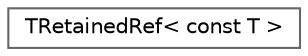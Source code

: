 digraph "Graphical Class Hierarchy"
{
 // INTERACTIVE_SVG=YES
 // LATEX_PDF_SIZE
  bgcolor="transparent";
  edge [fontname=Helvetica,fontsize=10,labelfontname=Helvetica,labelfontsize=10];
  node [fontname=Helvetica,fontsize=10,shape=box,height=0.2,width=0.4];
  rankdir="LR";
  Node0 [id="Node000000",label="TRetainedRef\< const T \>",height=0.2,width=0.4,color="grey40", fillcolor="white", style="filled",URL="$dc/d79/structTRetainedRef_3_01const_01T_01_4.html",tooltip=" "];
}

